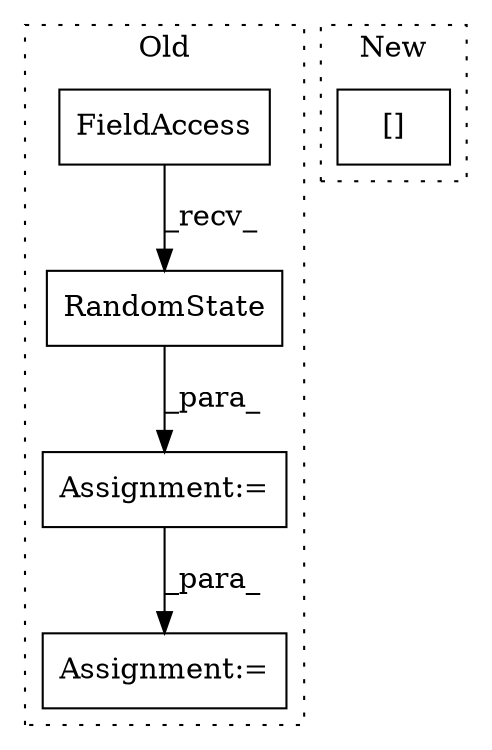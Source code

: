 digraph G {
subgraph cluster0 {
1 [label="RandomState" a="32" s="12566,12582" l="12,1" shape="box"];
3 [label="FieldAccess" a="22" s="12553" l="12" shape="box"];
4 [label="Assignment:=" a="7" s="12736" l="1" shape="box"];
5 [label="Assignment:=" a="7" s="12552" l="1" shape="box"];
label = "Old";
style="dotted";
}
subgraph cluster1 {
2 [label="[]" a="2" s="12485,12501" l="10,1" shape="box"];
label = "New";
style="dotted";
}
1 -> 5 [label="_para_"];
3 -> 1 [label="_recv_"];
5 -> 4 [label="_para_"];
}